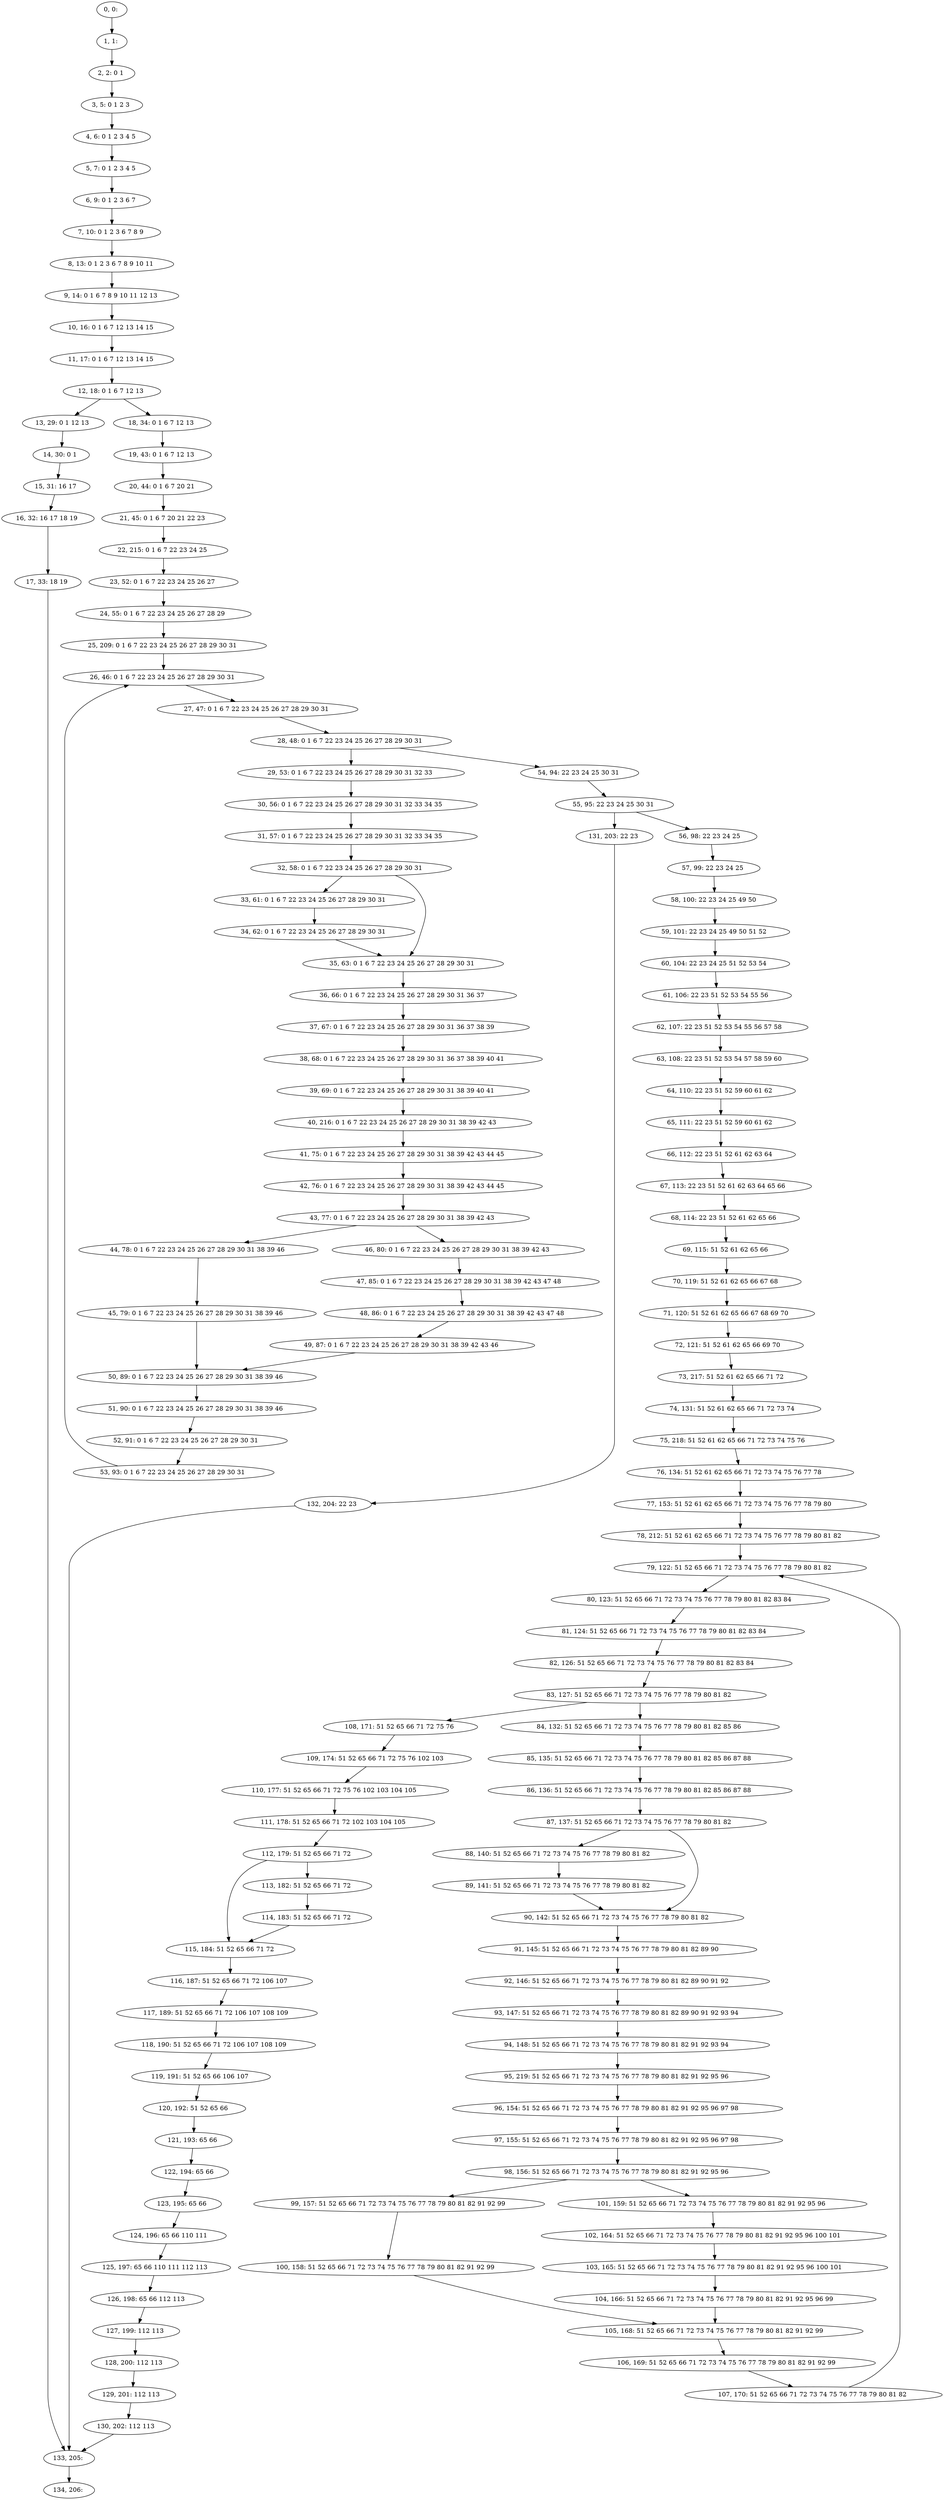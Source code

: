 digraph G {
0[label="0, 0: "];
1[label="1, 1: "];
2[label="2, 2: 0 1 "];
3[label="3, 5: 0 1 2 3 "];
4[label="4, 6: 0 1 2 3 4 5 "];
5[label="5, 7: 0 1 2 3 4 5 "];
6[label="6, 9: 0 1 2 3 6 7 "];
7[label="7, 10: 0 1 2 3 6 7 8 9 "];
8[label="8, 13: 0 1 2 3 6 7 8 9 10 11 "];
9[label="9, 14: 0 1 6 7 8 9 10 11 12 13 "];
10[label="10, 16: 0 1 6 7 12 13 14 15 "];
11[label="11, 17: 0 1 6 7 12 13 14 15 "];
12[label="12, 18: 0 1 6 7 12 13 "];
13[label="13, 29: 0 1 12 13 "];
14[label="14, 30: 0 1 "];
15[label="15, 31: 16 17 "];
16[label="16, 32: 16 17 18 19 "];
17[label="17, 33: 18 19 "];
18[label="18, 34: 0 1 6 7 12 13 "];
19[label="19, 43: 0 1 6 7 12 13 "];
20[label="20, 44: 0 1 6 7 20 21 "];
21[label="21, 45: 0 1 6 7 20 21 22 23 "];
22[label="22, 215: 0 1 6 7 22 23 24 25 "];
23[label="23, 52: 0 1 6 7 22 23 24 25 26 27 "];
24[label="24, 55: 0 1 6 7 22 23 24 25 26 27 28 29 "];
25[label="25, 209: 0 1 6 7 22 23 24 25 26 27 28 29 30 31 "];
26[label="26, 46: 0 1 6 7 22 23 24 25 26 27 28 29 30 31 "];
27[label="27, 47: 0 1 6 7 22 23 24 25 26 27 28 29 30 31 "];
28[label="28, 48: 0 1 6 7 22 23 24 25 26 27 28 29 30 31 "];
29[label="29, 53: 0 1 6 7 22 23 24 25 26 27 28 29 30 31 32 33 "];
30[label="30, 56: 0 1 6 7 22 23 24 25 26 27 28 29 30 31 32 33 34 35 "];
31[label="31, 57: 0 1 6 7 22 23 24 25 26 27 28 29 30 31 32 33 34 35 "];
32[label="32, 58: 0 1 6 7 22 23 24 25 26 27 28 29 30 31 "];
33[label="33, 61: 0 1 6 7 22 23 24 25 26 27 28 29 30 31 "];
34[label="34, 62: 0 1 6 7 22 23 24 25 26 27 28 29 30 31 "];
35[label="35, 63: 0 1 6 7 22 23 24 25 26 27 28 29 30 31 "];
36[label="36, 66: 0 1 6 7 22 23 24 25 26 27 28 29 30 31 36 37 "];
37[label="37, 67: 0 1 6 7 22 23 24 25 26 27 28 29 30 31 36 37 38 39 "];
38[label="38, 68: 0 1 6 7 22 23 24 25 26 27 28 29 30 31 36 37 38 39 40 41 "];
39[label="39, 69: 0 1 6 7 22 23 24 25 26 27 28 29 30 31 38 39 40 41 "];
40[label="40, 216: 0 1 6 7 22 23 24 25 26 27 28 29 30 31 38 39 42 43 "];
41[label="41, 75: 0 1 6 7 22 23 24 25 26 27 28 29 30 31 38 39 42 43 44 45 "];
42[label="42, 76: 0 1 6 7 22 23 24 25 26 27 28 29 30 31 38 39 42 43 44 45 "];
43[label="43, 77: 0 1 6 7 22 23 24 25 26 27 28 29 30 31 38 39 42 43 "];
44[label="44, 78: 0 1 6 7 22 23 24 25 26 27 28 29 30 31 38 39 46 "];
45[label="45, 79: 0 1 6 7 22 23 24 25 26 27 28 29 30 31 38 39 46 "];
46[label="46, 80: 0 1 6 7 22 23 24 25 26 27 28 29 30 31 38 39 42 43 "];
47[label="47, 85: 0 1 6 7 22 23 24 25 26 27 28 29 30 31 38 39 42 43 47 48 "];
48[label="48, 86: 0 1 6 7 22 23 24 25 26 27 28 29 30 31 38 39 42 43 47 48 "];
49[label="49, 87: 0 1 6 7 22 23 24 25 26 27 28 29 30 31 38 39 42 43 46 "];
50[label="50, 89: 0 1 6 7 22 23 24 25 26 27 28 29 30 31 38 39 46 "];
51[label="51, 90: 0 1 6 7 22 23 24 25 26 27 28 29 30 31 38 39 46 "];
52[label="52, 91: 0 1 6 7 22 23 24 25 26 27 28 29 30 31 "];
53[label="53, 93: 0 1 6 7 22 23 24 25 26 27 28 29 30 31 "];
54[label="54, 94: 22 23 24 25 30 31 "];
55[label="55, 95: 22 23 24 25 30 31 "];
56[label="56, 98: 22 23 24 25 "];
57[label="57, 99: 22 23 24 25 "];
58[label="58, 100: 22 23 24 25 49 50 "];
59[label="59, 101: 22 23 24 25 49 50 51 52 "];
60[label="60, 104: 22 23 24 25 51 52 53 54 "];
61[label="61, 106: 22 23 51 52 53 54 55 56 "];
62[label="62, 107: 22 23 51 52 53 54 55 56 57 58 "];
63[label="63, 108: 22 23 51 52 53 54 57 58 59 60 "];
64[label="64, 110: 22 23 51 52 59 60 61 62 "];
65[label="65, 111: 22 23 51 52 59 60 61 62 "];
66[label="66, 112: 22 23 51 52 61 62 63 64 "];
67[label="67, 113: 22 23 51 52 61 62 63 64 65 66 "];
68[label="68, 114: 22 23 51 52 61 62 65 66 "];
69[label="69, 115: 51 52 61 62 65 66 "];
70[label="70, 119: 51 52 61 62 65 66 67 68 "];
71[label="71, 120: 51 52 61 62 65 66 67 68 69 70 "];
72[label="72, 121: 51 52 61 62 65 66 69 70 "];
73[label="73, 217: 51 52 61 62 65 66 71 72 "];
74[label="74, 131: 51 52 61 62 65 66 71 72 73 74 "];
75[label="75, 218: 51 52 61 62 65 66 71 72 73 74 75 76 "];
76[label="76, 134: 51 52 61 62 65 66 71 72 73 74 75 76 77 78 "];
77[label="77, 153: 51 52 61 62 65 66 71 72 73 74 75 76 77 78 79 80 "];
78[label="78, 212: 51 52 61 62 65 66 71 72 73 74 75 76 77 78 79 80 81 82 "];
79[label="79, 122: 51 52 65 66 71 72 73 74 75 76 77 78 79 80 81 82 "];
80[label="80, 123: 51 52 65 66 71 72 73 74 75 76 77 78 79 80 81 82 83 84 "];
81[label="81, 124: 51 52 65 66 71 72 73 74 75 76 77 78 79 80 81 82 83 84 "];
82[label="82, 126: 51 52 65 66 71 72 73 74 75 76 77 78 79 80 81 82 83 84 "];
83[label="83, 127: 51 52 65 66 71 72 73 74 75 76 77 78 79 80 81 82 "];
84[label="84, 132: 51 52 65 66 71 72 73 74 75 76 77 78 79 80 81 82 85 86 "];
85[label="85, 135: 51 52 65 66 71 72 73 74 75 76 77 78 79 80 81 82 85 86 87 88 "];
86[label="86, 136: 51 52 65 66 71 72 73 74 75 76 77 78 79 80 81 82 85 86 87 88 "];
87[label="87, 137: 51 52 65 66 71 72 73 74 75 76 77 78 79 80 81 82 "];
88[label="88, 140: 51 52 65 66 71 72 73 74 75 76 77 78 79 80 81 82 "];
89[label="89, 141: 51 52 65 66 71 72 73 74 75 76 77 78 79 80 81 82 "];
90[label="90, 142: 51 52 65 66 71 72 73 74 75 76 77 78 79 80 81 82 "];
91[label="91, 145: 51 52 65 66 71 72 73 74 75 76 77 78 79 80 81 82 89 90 "];
92[label="92, 146: 51 52 65 66 71 72 73 74 75 76 77 78 79 80 81 82 89 90 91 92 "];
93[label="93, 147: 51 52 65 66 71 72 73 74 75 76 77 78 79 80 81 82 89 90 91 92 93 94 "];
94[label="94, 148: 51 52 65 66 71 72 73 74 75 76 77 78 79 80 81 82 91 92 93 94 "];
95[label="95, 219: 51 52 65 66 71 72 73 74 75 76 77 78 79 80 81 82 91 92 95 96 "];
96[label="96, 154: 51 52 65 66 71 72 73 74 75 76 77 78 79 80 81 82 91 92 95 96 97 98 "];
97[label="97, 155: 51 52 65 66 71 72 73 74 75 76 77 78 79 80 81 82 91 92 95 96 97 98 "];
98[label="98, 156: 51 52 65 66 71 72 73 74 75 76 77 78 79 80 81 82 91 92 95 96 "];
99[label="99, 157: 51 52 65 66 71 72 73 74 75 76 77 78 79 80 81 82 91 92 99 "];
100[label="100, 158: 51 52 65 66 71 72 73 74 75 76 77 78 79 80 81 82 91 92 99 "];
101[label="101, 159: 51 52 65 66 71 72 73 74 75 76 77 78 79 80 81 82 91 92 95 96 "];
102[label="102, 164: 51 52 65 66 71 72 73 74 75 76 77 78 79 80 81 82 91 92 95 96 100 101 "];
103[label="103, 165: 51 52 65 66 71 72 73 74 75 76 77 78 79 80 81 82 91 92 95 96 100 101 "];
104[label="104, 166: 51 52 65 66 71 72 73 74 75 76 77 78 79 80 81 82 91 92 95 96 99 "];
105[label="105, 168: 51 52 65 66 71 72 73 74 75 76 77 78 79 80 81 82 91 92 99 "];
106[label="106, 169: 51 52 65 66 71 72 73 74 75 76 77 78 79 80 81 82 91 92 99 "];
107[label="107, 170: 51 52 65 66 71 72 73 74 75 76 77 78 79 80 81 82 "];
108[label="108, 171: 51 52 65 66 71 72 75 76 "];
109[label="109, 174: 51 52 65 66 71 72 75 76 102 103 "];
110[label="110, 177: 51 52 65 66 71 72 75 76 102 103 104 105 "];
111[label="111, 178: 51 52 65 66 71 72 102 103 104 105 "];
112[label="112, 179: 51 52 65 66 71 72 "];
113[label="113, 182: 51 52 65 66 71 72 "];
114[label="114, 183: 51 52 65 66 71 72 "];
115[label="115, 184: 51 52 65 66 71 72 "];
116[label="116, 187: 51 52 65 66 71 72 106 107 "];
117[label="117, 189: 51 52 65 66 71 72 106 107 108 109 "];
118[label="118, 190: 51 52 65 66 71 72 106 107 108 109 "];
119[label="119, 191: 51 52 65 66 106 107 "];
120[label="120, 192: 51 52 65 66 "];
121[label="121, 193: 65 66 "];
122[label="122, 194: 65 66 "];
123[label="123, 195: 65 66 "];
124[label="124, 196: 65 66 110 111 "];
125[label="125, 197: 65 66 110 111 112 113 "];
126[label="126, 198: 65 66 112 113 "];
127[label="127, 199: 112 113 "];
128[label="128, 200: 112 113 "];
129[label="129, 201: 112 113 "];
130[label="130, 202: 112 113 "];
131[label="131, 203: 22 23 "];
132[label="132, 204: 22 23 "];
133[label="133, 205: "];
134[label="134, 206: "];
0->1 ;
1->2 ;
2->3 ;
3->4 ;
4->5 ;
5->6 ;
6->7 ;
7->8 ;
8->9 ;
9->10 ;
10->11 ;
11->12 ;
12->13 ;
12->18 ;
13->14 ;
14->15 ;
15->16 ;
16->17 ;
17->133 ;
18->19 ;
19->20 ;
20->21 ;
21->22 ;
22->23 ;
23->24 ;
24->25 ;
25->26 ;
26->27 ;
27->28 ;
28->29 ;
28->54 ;
29->30 ;
30->31 ;
31->32 ;
32->33 ;
32->35 ;
33->34 ;
34->35 ;
35->36 ;
36->37 ;
37->38 ;
38->39 ;
39->40 ;
40->41 ;
41->42 ;
42->43 ;
43->44 ;
43->46 ;
44->45 ;
45->50 ;
46->47 ;
47->48 ;
48->49 ;
49->50 ;
50->51 ;
51->52 ;
52->53 ;
53->26 ;
54->55 ;
55->56 ;
55->131 ;
56->57 ;
57->58 ;
58->59 ;
59->60 ;
60->61 ;
61->62 ;
62->63 ;
63->64 ;
64->65 ;
65->66 ;
66->67 ;
67->68 ;
68->69 ;
69->70 ;
70->71 ;
71->72 ;
72->73 ;
73->74 ;
74->75 ;
75->76 ;
76->77 ;
77->78 ;
78->79 ;
79->80 ;
80->81 ;
81->82 ;
82->83 ;
83->84 ;
83->108 ;
84->85 ;
85->86 ;
86->87 ;
87->88 ;
87->90 ;
88->89 ;
89->90 ;
90->91 ;
91->92 ;
92->93 ;
93->94 ;
94->95 ;
95->96 ;
96->97 ;
97->98 ;
98->99 ;
98->101 ;
99->100 ;
100->105 ;
101->102 ;
102->103 ;
103->104 ;
104->105 ;
105->106 ;
106->107 ;
107->79 ;
108->109 ;
109->110 ;
110->111 ;
111->112 ;
112->113 ;
112->115 ;
113->114 ;
114->115 ;
115->116 ;
116->117 ;
117->118 ;
118->119 ;
119->120 ;
120->121 ;
121->122 ;
122->123 ;
123->124 ;
124->125 ;
125->126 ;
126->127 ;
127->128 ;
128->129 ;
129->130 ;
130->133 ;
131->132 ;
132->133 ;
133->134 ;
}
